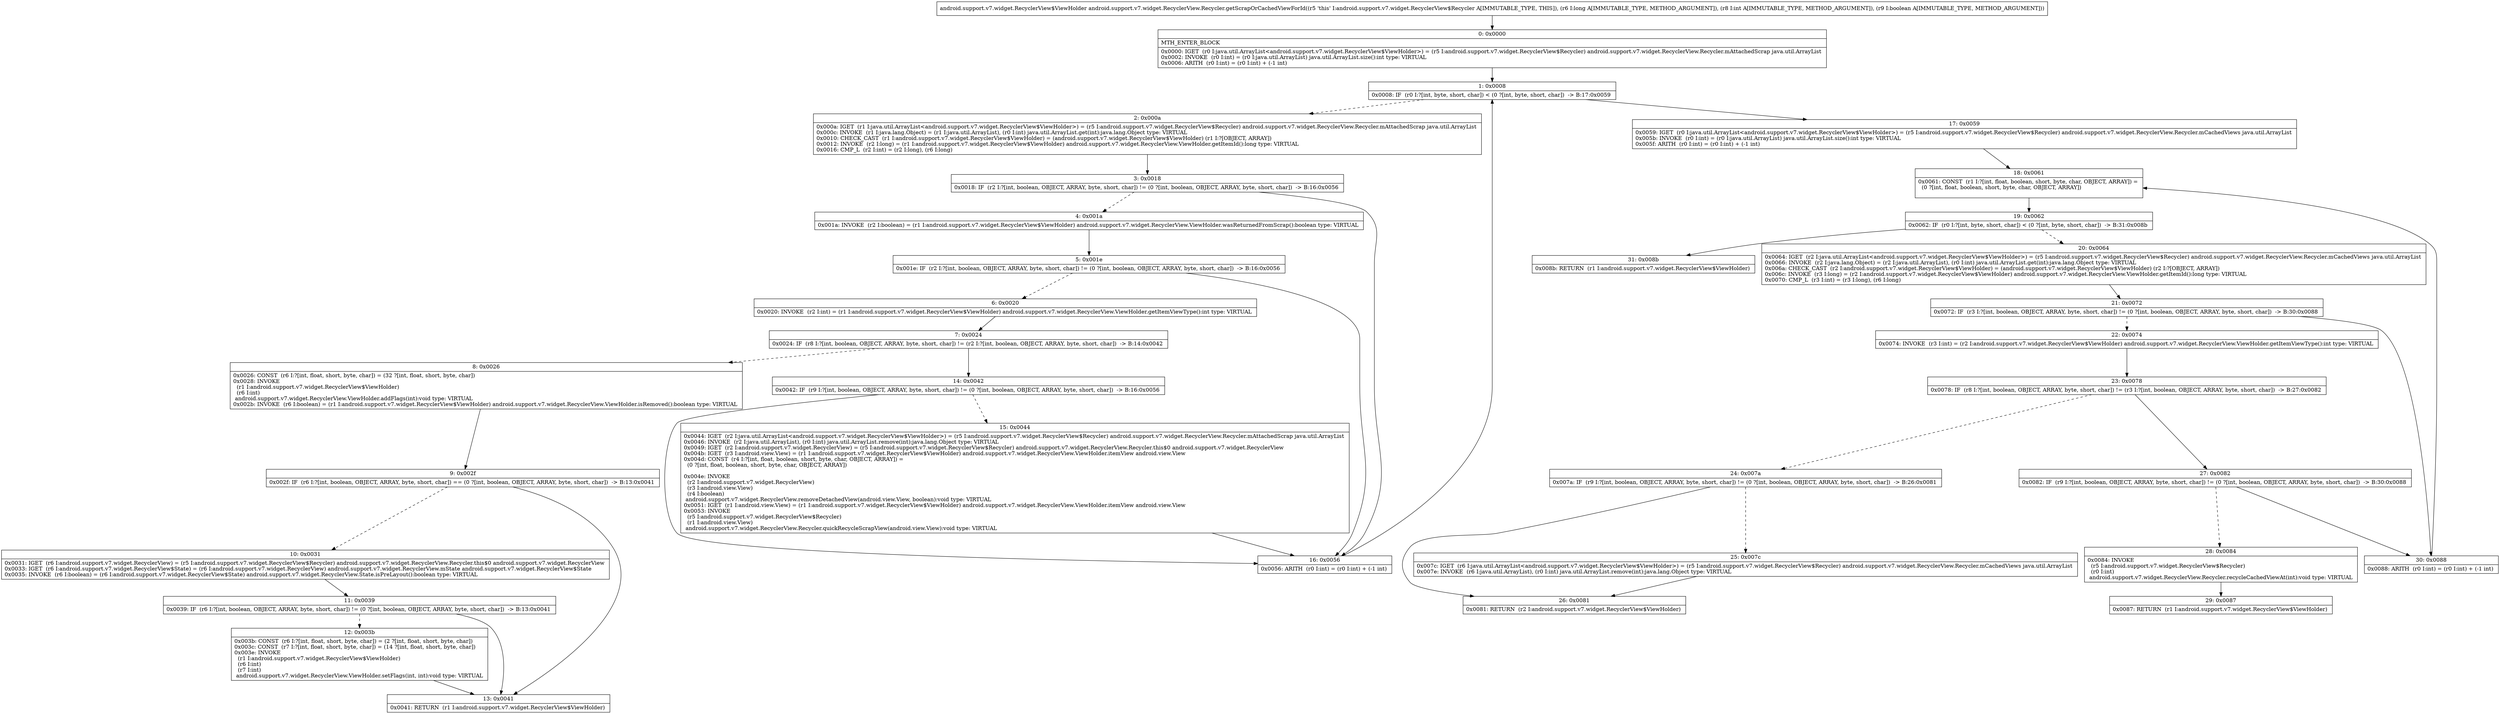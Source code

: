 digraph "CFG forandroid.support.v7.widget.RecyclerView.Recycler.getScrapOrCachedViewForId(JIZ)Landroid\/support\/v7\/widget\/RecyclerView$ViewHolder;" {
Node_0 [shape=record,label="{0\:\ 0x0000|MTH_ENTER_BLOCK\l|0x0000: IGET  (r0 I:java.util.ArrayList\<android.support.v7.widget.RecyclerView$ViewHolder\>) = (r5 I:android.support.v7.widget.RecyclerView$Recycler) android.support.v7.widget.RecyclerView.Recycler.mAttachedScrap java.util.ArrayList \l0x0002: INVOKE  (r0 I:int) = (r0 I:java.util.ArrayList) java.util.ArrayList.size():int type: VIRTUAL \l0x0006: ARITH  (r0 I:int) = (r0 I:int) + (\-1 int) \l}"];
Node_1 [shape=record,label="{1\:\ 0x0008|0x0008: IF  (r0 I:?[int, byte, short, char]) \< (0 ?[int, byte, short, char])  \-\> B:17:0x0059 \l}"];
Node_2 [shape=record,label="{2\:\ 0x000a|0x000a: IGET  (r1 I:java.util.ArrayList\<android.support.v7.widget.RecyclerView$ViewHolder\>) = (r5 I:android.support.v7.widget.RecyclerView$Recycler) android.support.v7.widget.RecyclerView.Recycler.mAttachedScrap java.util.ArrayList \l0x000c: INVOKE  (r1 I:java.lang.Object) = (r1 I:java.util.ArrayList), (r0 I:int) java.util.ArrayList.get(int):java.lang.Object type: VIRTUAL \l0x0010: CHECK_CAST  (r1 I:android.support.v7.widget.RecyclerView$ViewHolder) = (android.support.v7.widget.RecyclerView$ViewHolder) (r1 I:?[OBJECT, ARRAY]) \l0x0012: INVOKE  (r2 I:long) = (r1 I:android.support.v7.widget.RecyclerView$ViewHolder) android.support.v7.widget.RecyclerView.ViewHolder.getItemId():long type: VIRTUAL \l0x0016: CMP_L  (r2 I:int) = (r2 I:long), (r6 I:long) \l}"];
Node_3 [shape=record,label="{3\:\ 0x0018|0x0018: IF  (r2 I:?[int, boolean, OBJECT, ARRAY, byte, short, char]) != (0 ?[int, boolean, OBJECT, ARRAY, byte, short, char])  \-\> B:16:0x0056 \l}"];
Node_4 [shape=record,label="{4\:\ 0x001a|0x001a: INVOKE  (r2 I:boolean) = (r1 I:android.support.v7.widget.RecyclerView$ViewHolder) android.support.v7.widget.RecyclerView.ViewHolder.wasReturnedFromScrap():boolean type: VIRTUAL \l}"];
Node_5 [shape=record,label="{5\:\ 0x001e|0x001e: IF  (r2 I:?[int, boolean, OBJECT, ARRAY, byte, short, char]) != (0 ?[int, boolean, OBJECT, ARRAY, byte, short, char])  \-\> B:16:0x0056 \l}"];
Node_6 [shape=record,label="{6\:\ 0x0020|0x0020: INVOKE  (r2 I:int) = (r1 I:android.support.v7.widget.RecyclerView$ViewHolder) android.support.v7.widget.RecyclerView.ViewHolder.getItemViewType():int type: VIRTUAL \l}"];
Node_7 [shape=record,label="{7\:\ 0x0024|0x0024: IF  (r8 I:?[int, boolean, OBJECT, ARRAY, byte, short, char]) != (r2 I:?[int, boolean, OBJECT, ARRAY, byte, short, char])  \-\> B:14:0x0042 \l}"];
Node_8 [shape=record,label="{8\:\ 0x0026|0x0026: CONST  (r6 I:?[int, float, short, byte, char]) = (32 ?[int, float, short, byte, char]) \l0x0028: INVOKE  \l  (r1 I:android.support.v7.widget.RecyclerView$ViewHolder)\l  (r6 I:int)\l android.support.v7.widget.RecyclerView.ViewHolder.addFlags(int):void type: VIRTUAL \l0x002b: INVOKE  (r6 I:boolean) = (r1 I:android.support.v7.widget.RecyclerView$ViewHolder) android.support.v7.widget.RecyclerView.ViewHolder.isRemoved():boolean type: VIRTUAL \l}"];
Node_9 [shape=record,label="{9\:\ 0x002f|0x002f: IF  (r6 I:?[int, boolean, OBJECT, ARRAY, byte, short, char]) == (0 ?[int, boolean, OBJECT, ARRAY, byte, short, char])  \-\> B:13:0x0041 \l}"];
Node_10 [shape=record,label="{10\:\ 0x0031|0x0031: IGET  (r6 I:android.support.v7.widget.RecyclerView) = (r5 I:android.support.v7.widget.RecyclerView$Recycler) android.support.v7.widget.RecyclerView.Recycler.this$0 android.support.v7.widget.RecyclerView \l0x0033: IGET  (r6 I:android.support.v7.widget.RecyclerView$State) = (r6 I:android.support.v7.widget.RecyclerView) android.support.v7.widget.RecyclerView.mState android.support.v7.widget.RecyclerView$State \l0x0035: INVOKE  (r6 I:boolean) = (r6 I:android.support.v7.widget.RecyclerView$State) android.support.v7.widget.RecyclerView.State.isPreLayout():boolean type: VIRTUAL \l}"];
Node_11 [shape=record,label="{11\:\ 0x0039|0x0039: IF  (r6 I:?[int, boolean, OBJECT, ARRAY, byte, short, char]) != (0 ?[int, boolean, OBJECT, ARRAY, byte, short, char])  \-\> B:13:0x0041 \l}"];
Node_12 [shape=record,label="{12\:\ 0x003b|0x003b: CONST  (r6 I:?[int, float, short, byte, char]) = (2 ?[int, float, short, byte, char]) \l0x003c: CONST  (r7 I:?[int, float, short, byte, char]) = (14 ?[int, float, short, byte, char]) \l0x003e: INVOKE  \l  (r1 I:android.support.v7.widget.RecyclerView$ViewHolder)\l  (r6 I:int)\l  (r7 I:int)\l android.support.v7.widget.RecyclerView.ViewHolder.setFlags(int, int):void type: VIRTUAL \l}"];
Node_13 [shape=record,label="{13\:\ 0x0041|0x0041: RETURN  (r1 I:android.support.v7.widget.RecyclerView$ViewHolder) \l}"];
Node_14 [shape=record,label="{14\:\ 0x0042|0x0042: IF  (r9 I:?[int, boolean, OBJECT, ARRAY, byte, short, char]) != (0 ?[int, boolean, OBJECT, ARRAY, byte, short, char])  \-\> B:16:0x0056 \l}"];
Node_15 [shape=record,label="{15\:\ 0x0044|0x0044: IGET  (r2 I:java.util.ArrayList\<android.support.v7.widget.RecyclerView$ViewHolder\>) = (r5 I:android.support.v7.widget.RecyclerView$Recycler) android.support.v7.widget.RecyclerView.Recycler.mAttachedScrap java.util.ArrayList \l0x0046: INVOKE  (r2 I:java.util.ArrayList), (r0 I:int) java.util.ArrayList.remove(int):java.lang.Object type: VIRTUAL \l0x0049: IGET  (r2 I:android.support.v7.widget.RecyclerView) = (r5 I:android.support.v7.widget.RecyclerView$Recycler) android.support.v7.widget.RecyclerView.Recycler.this$0 android.support.v7.widget.RecyclerView \l0x004b: IGET  (r3 I:android.view.View) = (r1 I:android.support.v7.widget.RecyclerView$ViewHolder) android.support.v7.widget.RecyclerView.ViewHolder.itemView android.view.View \l0x004d: CONST  (r4 I:?[int, float, boolean, short, byte, char, OBJECT, ARRAY]) = \l  (0 ?[int, float, boolean, short, byte, char, OBJECT, ARRAY])\l \l0x004e: INVOKE  \l  (r2 I:android.support.v7.widget.RecyclerView)\l  (r3 I:android.view.View)\l  (r4 I:boolean)\l android.support.v7.widget.RecyclerView.removeDetachedView(android.view.View, boolean):void type: VIRTUAL \l0x0051: IGET  (r1 I:android.view.View) = (r1 I:android.support.v7.widget.RecyclerView$ViewHolder) android.support.v7.widget.RecyclerView.ViewHolder.itemView android.view.View \l0x0053: INVOKE  \l  (r5 I:android.support.v7.widget.RecyclerView$Recycler)\l  (r1 I:android.view.View)\l android.support.v7.widget.RecyclerView.Recycler.quickRecycleScrapView(android.view.View):void type: VIRTUAL \l}"];
Node_16 [shape=record,label="{16\:\ 0x0056|0x0056: ARITH  (r0 I:int) = (r0 I:int) + (\-1 int) \l}"];
Node_17 [shape=record,label="{17\:\ 0x0059|0x0059: IGET  (r0 I:java.util.ArrayList\<android.support.v7.widget.RecyclerView$ViewHolder\>) = (r5 I:android.support.v7.widget.RecyclerView$Recycler) android.support.v7.widget.RecyclerView.Recycler.mCachedViews java.util.ArrayList \l0x005b: INVOKE  (r0 I:int) = (r0 I:java.util.ArrayList) java.util.ArrayList.size():int type: VIRTUAL \l0x005f: ARITH  (r0 I:int) = (r0 I:int) + (\-1 int) \l}"];
Node_18 [shape=record,label="{18\:\ 0x0061|0x0061: CONST  (r1 I:?[int, float, boolean, short, byte, char, OBJECT, ARRAY]) = \l  (0 ?[int, float, boolean, short, byte, char, OBJECT, ARRAY])\l \l}"];
Node_19 [shape=record,label="{19\:\ 0x0062|0x0062: IF  (r0 I:?[int, byte, short, char]) \< (0 ?[int, byte, short, char])  \-\> B:31:0x008b \l}"];
Node_20 [shape=record,label="{20\:\ 0x0064|0x0064: IGET  (r2 I:java.util.ArrayList\<android.support.v7.widget.RecyclerView$ViewHolder\>) = (r5 I:android.support.v7.widget.RecyclerView$Recycler) android.support.v7.widget.RecyclerView.Recycler.mCachedViews java.util.ArrayList \l0x0066: INVOKE  (r2 I:java.lang.Object) = (r2 I:java.util.ArrayList), (r0 I:int) java.util.ArrayList.get(int):java.lang.Object type: VIRTUAL \l0x006a: CHECK_CAST  (r2 I:android.support.v7.widget.RecyclerView$ViewHolder) = (android.support.v7.widget.RecyclerView$ViewHolder) (r2 I:?[OBJECT, ARRAY]) \l0x006c: INVOKE  (r3 I:long) = (r2 I:android.support.v7.widget.RecyclerView$ViewHolder) android.support.v7.widget.RecyclerView.ViewHolder.getItemId():long type: VIRTUAL \l0x0070: CMP_L  (r3 I:int) = (r3 I:long), (r6 I:long) \l}"];
Node_21 [shape=record,label="{21\:\ 0x0072|0x0072: IF  (r3 I:?[int, boolean, OBJECT, ARRAY, byte, short, char]) != (0 ?[int, boolean, OBJECT, ARRAY, byte, short, char])  \-\> B:30:0x0088 \l}"];
Node_22 [shape=record,label="{22\:\ 0x0074|0x0074: INVOKE  (r3 I:int) = (r2 I:android.support.v7.widget.RecyclerView$ViewHolder) android.support.v7.widget.RecyclerView.ViewHolder.getItemViewType():int type: VIRTUAL \l}"];
Node_23 [shape=record,label="{23\:\ 0x0078|0x0078: IF  (r8 I:?[int, boolean, OBJECT, ARRAY, byte, short, char]) != (r3 I:?[int, boolean, OBJECT, ARRAY, byte, short, char])  \-\> B:27:0x0082 \l}"];
Node_24 [shape=record,label="{24\:\ 0x007a|0x007a: IF  (r9 I:?[int, boolean, OBJECT, ARRAY, byte, short, char]) != (0 ?[int, boolean, OBJECT, ARRAY, byte, short, char])  \-\> B:26:0x0081 \l}"];
Node_25 [shape=record,label="{25\:\ 0x007c|0x007c: IGET  (r6 I:java.util.ArrayList\<android.support.v7.widget.RecyclerView$ViewHolder\>) = (r5 I:android.support.v7.widget.RecyclerView$Recycler) android.support.v7.widget.RecyclerView.Recycler.mCachedViews java.util.ArrayList \l0x007e: INVOKE  (r6 I:java.util.ArrayList), (r0 I:int) java.util.ArrayList.remove(int):java.lang.Object type: VIRTUAL \l}"];
Node_26 [shape=record,label="{26\:\ 0x0081|0x0081: RETURN  (r2 I:android.support.v7.widget.RecyclerView$ViewHolder) \l}"];
Node_27 [shape=record,label="{27\:\ 0x0082|0x0082: IF  (r9 I:?[int, boolean, OBJECT, ARRAY, byte, short, char]) != (0 ?[int, boolean, OBJECT, ARRAY, byte, short, char])  \-\> B:30:0x0088 \l}"];
Node_28 [shape=record,label="{28\:\ 0x0084|0x0084: INVOKE  \l  (r5 I:android.support.v7.widget.RecyclerView$Recycler)\l  (r0 I:int)\l android.support.v7.widget.RecyclerView.Recycler.recycleCachedViewAt(int):void type: VIRTUAL \l}"];
Node_29 [shape=record,label="{29\:\ 0x0087|0x0087: RETURN  (r1 I:android.support.v7.widget.RecyclerView$ViewHolder) \l}"];
Node_30 [shape=record,label="{30\:\ 0x0088|0x0088: ARITH  (r0 I:int) = (r0 I:int) + (\-1 int) \l}"];
Node_31 [shape=record,label="{31\:\ 0x008b|0x008b: RETURN  (r1 I:android.support.v7.widget.RecyclerView$ViewHolder) \l}"];
MethodNode[shape=record,label="{android.support.v7.widget.RecyclerView$ViewHolder android.support.v7.widget.RecyclerView.Recycler.getScrapOrCachedViewForId((r5 'this' I:android.support.v7.widget.RecyclerView$Recycler A[IMMUTABLE_TYPE, THIS]), (r6 I:long A[IMMUTABLE_TYPE, METHOD_ARGUMENT]), (r8 I:int A[IMMUTABLE_TYPE, METHOD_ARGUMENT]), (r9 I:boolean A[IMMUTABLE_TYPE, METHOD_ARGUMENT])) }"];
MethodNode -> Node_0;
Node_0 -> Node_1;
Node_1 -> Node_2[style=dashed];
Node_1 -> Node_17;
Node_2 -> Node_3;
Node_3 -> Node_4[style=dashed];
Node_3 -> Node_16;
Node_4 -> Node_5;
Node_5 -> Node_6[style=dashed];
Node_5 -> Node_16;
Node_6 -> Node_7;
Node_7 -> Node_8[style=dashed];
Node_7 -> Node_14;
Node_8 -> Node_9;
Node_9 -> Node_10[style=dashed];
Node_9 -> Node_13;
Node_10 -> Node_11;
Node_11 -> Node_12[style=dashed];
Node_11 -> Node_13;
Node_12 -> Node_13;
Node_14 -> Node_15[style=dashed];
Node_14 -> Node_16;
Node_15 -> Node_16;
Node_16 -> Node_1;
Node_17 -> Node_18;
Node_18 -> Node_19;
Node_19 -> Node_20[style=dashed];
Node_19 -> Node_31;
Node_20 -> Node_21;
Node_21 -> Node_22[style=dashed];
Node_21 -> Node_30;
Node_22 -> Node_23;
Node_23 -> Node_24[style=dashed];
Node_23 -> Node_27;
Node_24 -> Node_25[style=dashed];
Node_24 -> Node_26;
Node_25 -> Node_26;
Node_27 -> Node_28[style=dashed];
Node_27 -> Node_30;
Node_28 -> Node_29;
Node_30 -> Node_18;
}

